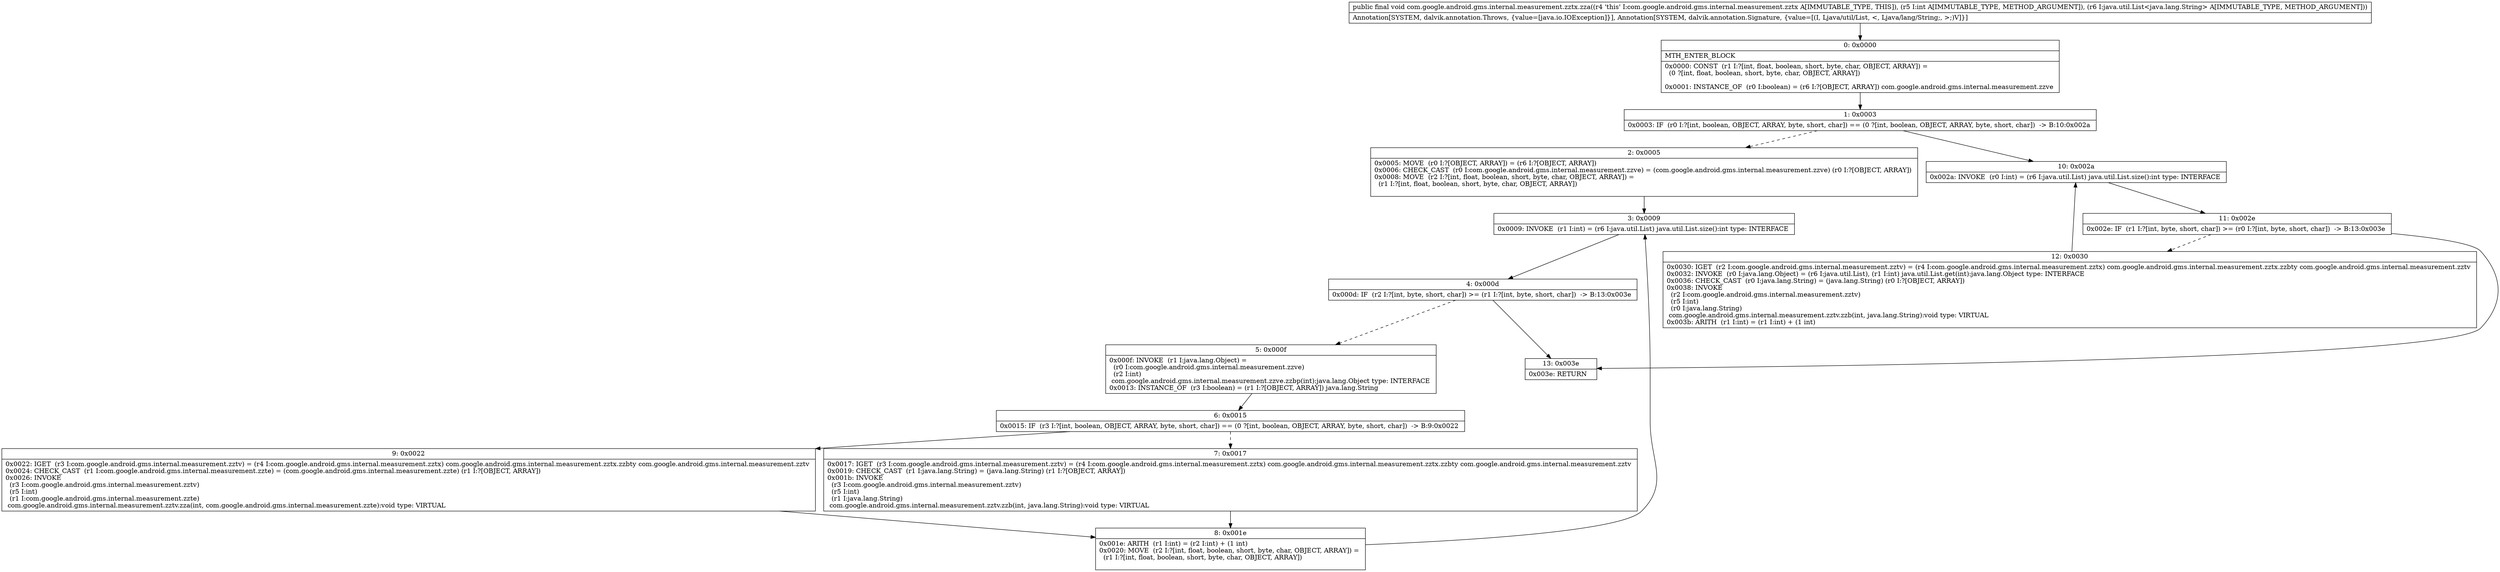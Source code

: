 digraph "CFG forcom.google.android.gms.internal.measurement.zztx.zza(ILjava\/util\/List;)V" {
Node_0 [shape=record,label="{0\:\ 0x0000|MTH_ENTER_BLOCK\l|0x0000: CONST  (r1 I:?[int, float, boolean, short, byte, char, OBJECT, ARRAY]) = \l  (0 ?[int, float, boolean, short, byte, char, OBJECT, ARRAY])\l \l0x0001: INSTANCE_OF  (r0 I:boolean) = (r6 I:?[OBJECT, ARRAY]) com.google.android.gms.internal.measurement.zzve \l}"];
Node_1 [shape=record,label="{1\:\ 0x0003|0x0003: IF  (r0 I:?[int, boolean, OBJECT, ARRAY, byte, short, char]) == (0 ?[int, boolean, OBJECT, ARRAY, byte, short, char])  \-\> B:10:0x002a \l}"];
Node_2 [shape=record,label="{2\:\ 0x0005|0x0005: MOVE  (r0 I:?[OBJECT, ARRAY]) = (r6 I:?[OBJECT, ARRAY]) \l0x0006: CHECK_CAST  (r0 I:com.google.android.gms.internal.measurement.zzve) = (com.google.android.gms.internal.measurement.zzve) (r0 I:?[OBJECT, ARRAY]) \l0x0008: MOVE  (r2 I:?[int, float, boolean, short, byte, char, OBJECT, ARRAY]) = \l  (r1 I:?[int, float, boolean, short, byte, char, OBJECT, ARRAY])\l \l}"];
Node_3 [shape=record,label="{3\:\ 0x0009|0x0009: INVOKE  (r1 I:int) = (r6 I:java.util.List) java.util.List.size():int type: INTERFACE \l}"];
Node_4 [shape=record,label="{4\:\ 0x000d|0x000d: IF  (r2 I:?[int, byte, short, char]) \>= (r1 I:?[int, byte, short, char])  \-\> B:13:0x003e \l}"];
Node_5 [shape=record,label="{5\:\ 0x000f|0x000f: INVOKE  (r1 I:java.lang.Object) = \l  (r0 I:com.google.android.gms.internal.measurement.zzve)\l  (r2 I:int)\l com.google.android.gms.internal.measurement.zzve.zzbp(int):java.lang.Object type: INTERFACE \l0x0013: INSTANCE_OF  (r3 I:boolean) = (r1 I:?[OBJECT, ARRAY]) java.lang.String \l}"];
Node_6 [shape=record,label="{6\:\ 0x0015|0x0015: IF  (r3 I:?[int, boolean, OBJECT, ARRAY, byte, short, char]) == (0 ?[int, boolean, OBJECT, ARRAY, byte, short, char])  \-\> B:9:0x0022 \l}"];
Node_7 [shape=record,label="{7\:\ 0x0017|0x0017: IGET  (r3 I:com.google.android.gms.internal.measurement.zztv) = (r4 I:com.google.android.gms.internal.measurement.zztx) com.google.android.gms.internal.measurement.zztx.zzbty com.google.android.gms.internal.measurement.zztv \l0x0019: CHECK_CAST  (r1 I:java.lang.String) = (java.lang.String) (r1 I:?[OBJECT, ARRAY]) \l0x001b: INVOKE  \l  (r3 I:com.google.android.gms.internal.measurement.zztv)\l  (r5 I:int)\l  (r1 I:java.lang.String)\l com.google.android.gms.internal.measurement.zztv.zzb(int, java.lang.String):void type: VIRTUAL \l}"];
Node_8 [shape=record,label="{8\:\ 0x001e|0x001e: ARITH  (r1 I:int) = (r2 I:int) + (1 int) \l0x0020: MOVE  (r2 I:?[int, float, boolean, short, byte, char, OBJECT, ARRAY]) = \l  (r1 I:?[int, float, boolean, short, byte, char, OBJECT, ARRAY])\l \l}"];
Node_9 [shape=record,label="{9\:\ 0x0022|0x0022: IGET  (r3 I:com.google.android.gms.internal.measurement.zztv) = (r4 I:com.google.android.gms.internal.measurement.zztx) com.google.android.gms.internal.measurement.zztx.zzbty com.google.android.gms.internal.measurement.zztv \l0x0024: CHECK_CAST  (r1 I:com.google.android.gms.internal.measurement.zzte) = (com.google.android.gms.internal.measurement.zzte) (r1 I:?[OBJECT, ARRAY]) \l0x0026: INVOKE  \l  (r3 I:com.google.android.gms.internal.measurement.zztv)\l  (r5 I:int)\l  (r1 I:com.google.android.gms.internal.measurement.zzte)\l com.google.android.gms.internal.measurement.zztv.zza(int, com.google.android.gms.internal.measurement.zzte):void type: VIRTUAL \l}"];
Node_10 [shape=record,label="{10\:\ 0x002a|0x002a: INVOKE  (r0 I:int) = (r6 I:java.util.List) java.util.List.size():int type: INTERFACE \l}"];
Node_11 [shape=record,label="{11\:\ 0x002e|0x002e: IF  (r1 I:?[int, byte, short, char]) \>= (r0 I:?[int, byte, short, char])  \-\> B:13:0x003e \l}"];
Node_12 [shape=record,label="{12\:\ 0x0030|0x0030: IGET  (r2 I:com.google.android.gms.internal.measurement.zztv) = (r4 I:com.google.android.gms.internal.measurement.zztx) com.google.android.gms.internal.measurement.zztx.zzbty com.google.android.gms.internal.measurement.zztv \l0x0032: INVOKE  (r0 I:java.lang.Object) = (r6 I:java.util.List), (r1 I:int) java.util.List.get(int):java.lang.Object type: INTERFACE \l0x0036: CHECK_CAST  (r0 I:java.lang.String) = (java.lang.String) (r0 I:?[OBJECT, ARRAY]) \l0x0038: INVOKE  \l  (r2 I:com.google.android.gms.internal.measurement.zztv)\l  (r5 I:int)\l  (r0 I:java.lang.String)\l com.google.android.gms.internal.measurement.zztv.zzb(int, java.lang.String):void type: VIRTUAL \l0x003b: ARITH  (r1 I:int) = (r1 I:int) + (1 int) \l}"];
Node_13 [shape=record,label="{13\:\ 0x003e|0x003e: RETURN   \l}"];
MethodNode[shape=record,label="{public final void com.google.android.gms.internal.measurement.zztx.zza((r4 'this' I:com.google.android.gms.internal.measurement.zztx A[IMMUTABLE_TYPE, THIS]), (r5 I:int A[IMMUTABLE_TYPE, METHOD_ARGUMENT]), (r6 I:java.util.List\<java.lang.String\> A[IMMUTABLE_TYPE, METHOD_ARGUMENT]))  | Annotation[SYSTEM, dalvik.annotation.Throws, \{value=[java.io.IOException]\}], Annotation[SYSTEM, dalvik.annotation.Signature, \{value=[(I, Ljava\/util\/List, \<, Ljava\/lang\/String;, \>;)V]\}]\l}"];
MethodNode -> Node_0;
Node_0 -> Node_1;
Node_1 -> Node_2[style=dashed];
Node_1 -> Node_10;
Node_2 -> Node_3;
Node_3 -> Node_4;
Node_4 -> Node_5[style=dashed];
Node_4 -> Node_13;
Node_5 -> Node_6;
Node_6 -> Node_7[style=dashed];
Node_6 -> Node_9;
Node_7 -> Node_8;
Node_8 -> Node_3;
Node_9 -> Node_8;
Node_10 -> Node_11;
Node_11 -> Node_12[style=dashed];
Node_11 -> Node_13;
Node_12 -> Node_10;
}

